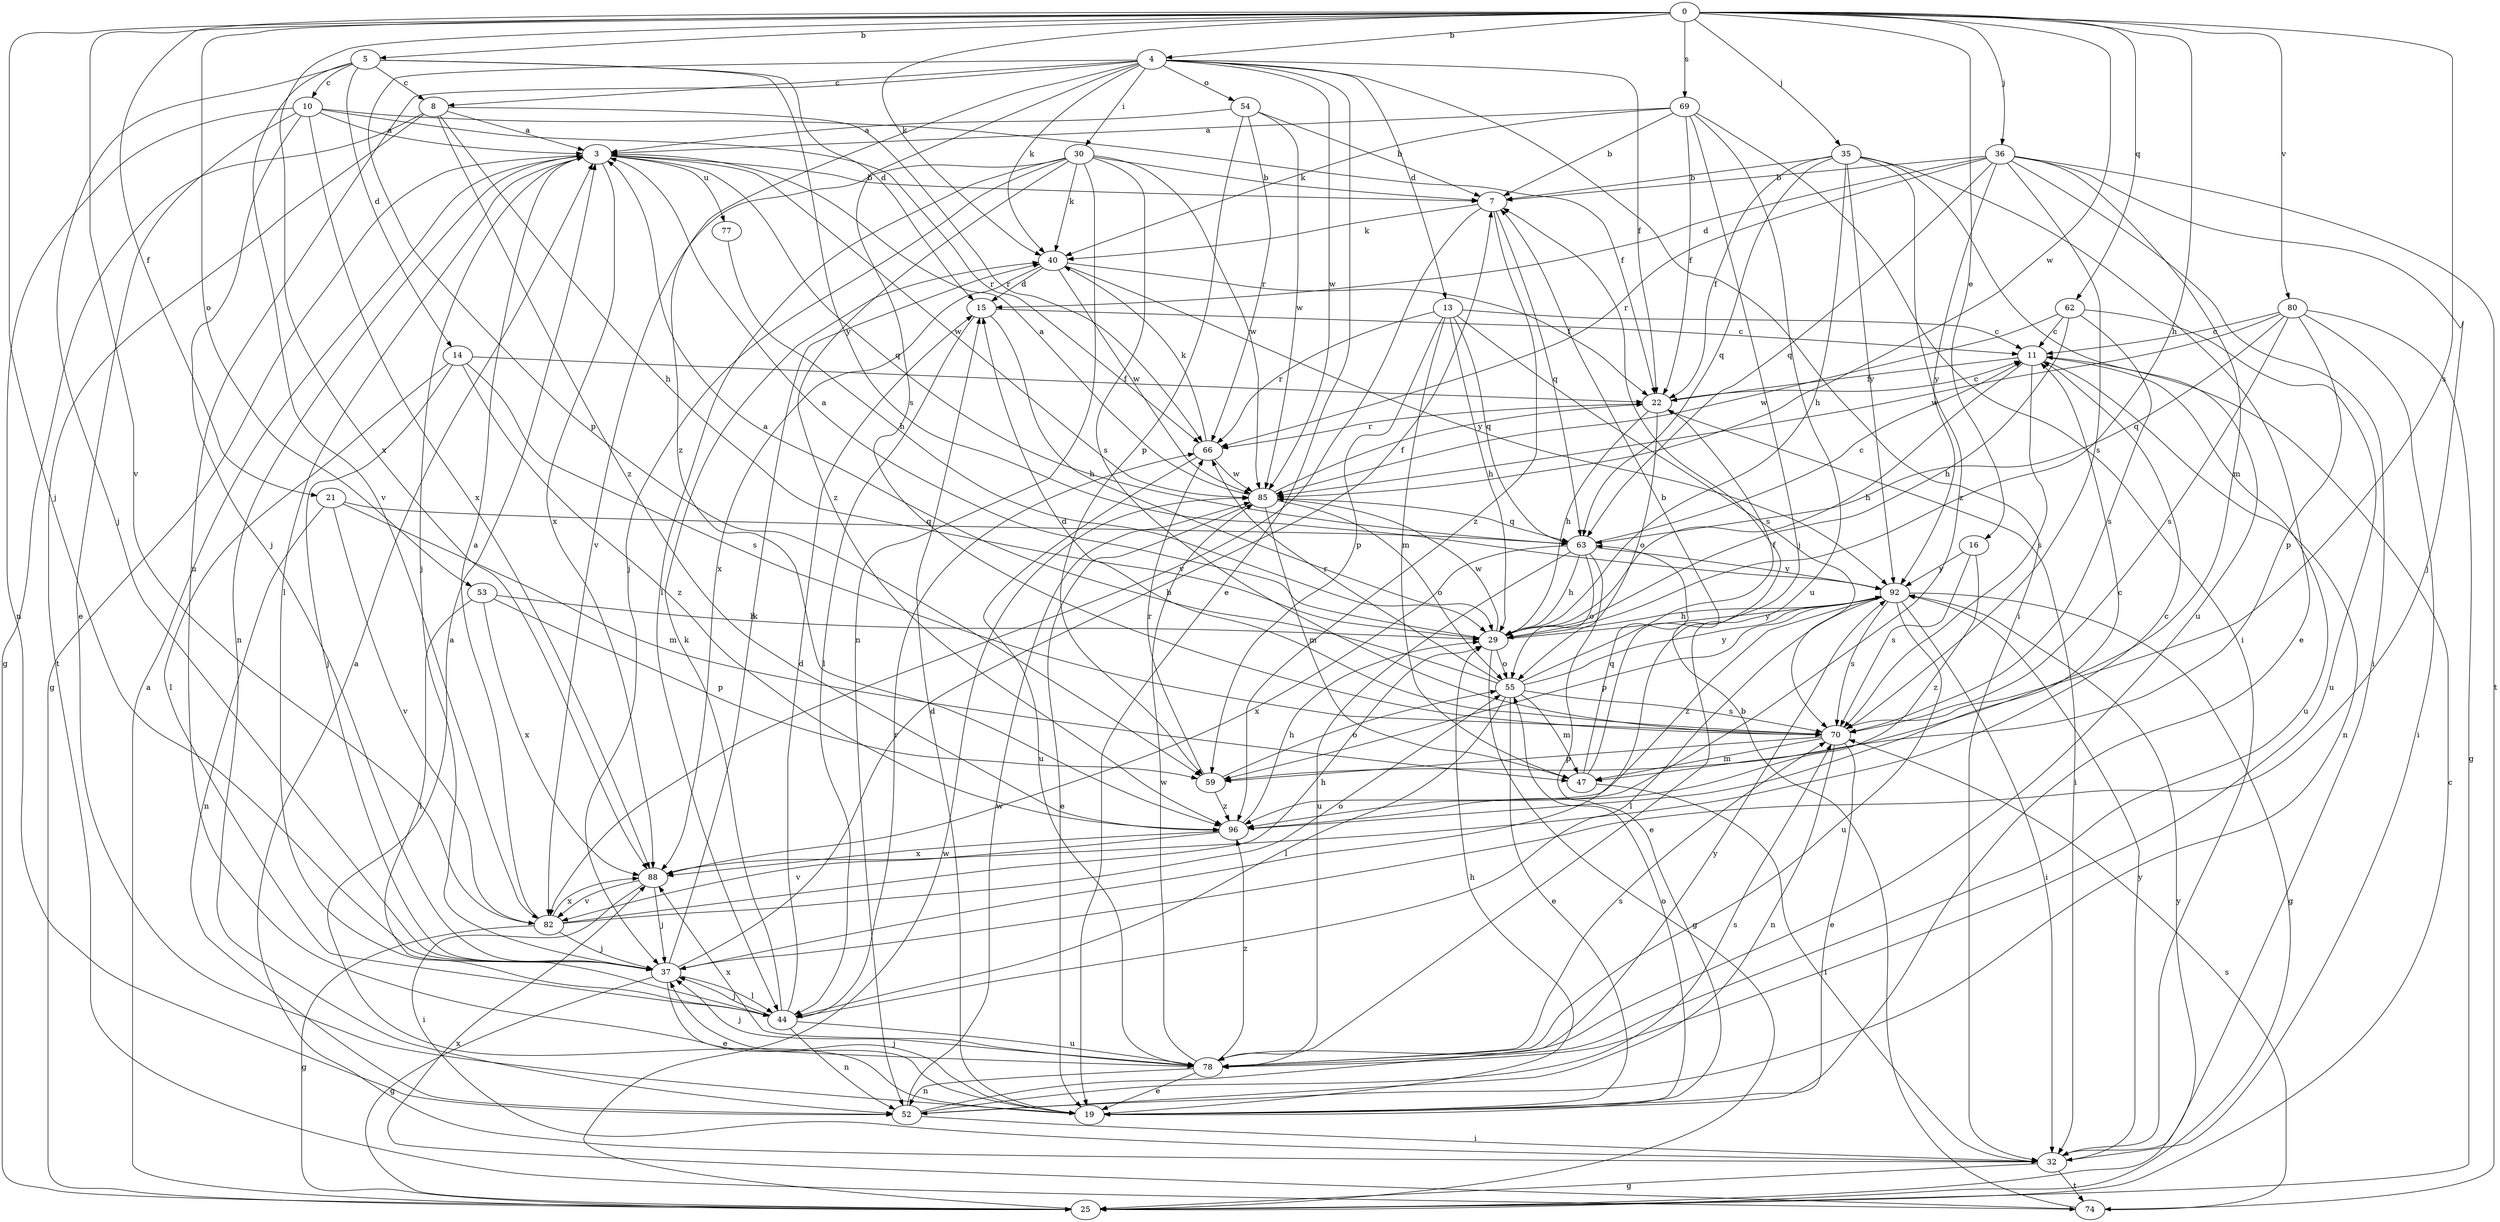 strict digraph  {
0;
3;
4;
5;
7;
8;
10;
11;
13;
14;
15;
16;
19;
21;
22;
25;
29;
30;
32;
35;
36;
37;
40;
44;
47;
52;
53;
54;
55;
59;
62;
63;
66;
69;
70;
74;
77;
78;
80;
82;
85;
88;
92;
96;
0 -> 4  [label=b];
0 -> 5  [label=b];
0 -> 16  [label=e];
0 -> 21  [label=f];
0 -> 29  [label=h];
0 -> 35  [label=j];
0 -> 36  [label=j];
0 -> 37  [label=j];
0 -> 40  [label=k];
0 -> 53  [label=o];
0 -> 62  [label=q];
0 -> 69  [label=s];
0 -> 70  [label=s];
0 -> 80  [label=v];
0 -> 82  [label=v];
0 -> 85  [label=w];
0 -> 88  [label=x];
3 -> 7  [label=b];
3 -> 25  [label=g];
3 -> 37  [label=j];
3 -> 44  [label=l];
3 -> 52  [label=n];
3 -> 63  [label=q];
3 -> 77  [label=u];
3 -> 85  [label=w];
3 -> 88  [label=x];
4 -> 8  [label=c];
4 -> 13  [label=d];
4 -> 19  [label=e];
4 -> 22  [label=f];
4 -> 30  [label=i];
4 -> 32  [label=i];
4 -> 40  [label=k];
4 -> 54  [label=o];
4 -> 59  [label=p];
4 -> 70  [label=s];
4 -> 78  [label=u];
4 -> 85  [label=w];
4 -> 96  [label=z];
5 -> 8  [label=c];
5 -> 10  [label=c];
5 -> 14  [label=d];
5 -> 15  [label=d];
5 -> 37  [label=j];
5 -> 82  [label=v];
5 -> 92  [label=y];
7 -> 40  [label=k];
7 -> 63  [label=q];
7 -> 82  [label=v];
7 -> 96  [label=z];
8 -> 3  [label=a];
8 -> 25  [label=g];
8 -> 29  [label=h];
8 -> 66  [label=r];
8 -> 74  [label=t];
8 -> 96  [label=z];
10 -> 3  [label=a];
10 -> 19  [label=e];
10 -> 22  [label=f];
10 -> 37  [label=j];
10 -> 52  [label=n];
10 -> 66  [label=r];
10 -> 88  [label=x];
11 -> 22  [label=f];
11 -> 29  [label=h];
11 -> 52  [label=n];
11 -> 70  [label=s];
11 -> 78  [label=u];
13 -> 11  [label=c];
13 -> 29  [label=h];
13 -> 47  [label=m];
13 -> 59  [label=p];
13 -> 63  [label=q];
13 -> 66  [label=r];
13 -> 70  [label=s];
14 -> 22  [label=f];
14 -> 37  [label=j];
14 -> 44  [label=l];
14 -> 70  [label=s];
14 -> 96  [label=z];
15 -> 11  [label=c];
15 -> 29  [label=h];
15 -> 44  [label=l];
16 -> 70  [label=s];
16 -> 92  [label=y];
16 -> 96  [label=z];
19 -> 3  [label=a];
19 -> 15  [label=d];
19 -> 29  [label=h];
19 -> 37  [label=j];
19 -> 55  [label=o];
21 -> 47  [label=m];
21 -> 52  [label=n];
21 -> 63  [label=q];
21 -> 82  [label=v];
22 -> 11  [label=c];
22 -> 29  [label=h];
22 -> 32  [label=i];
22 -> 55  [label=o];
22 -> 66  [label=r];
25 -> 3  [label=a];
25 -> 11  [label=c];
25 -> 85  [label=w];
25 -> 92  [label=y];
29 -> 3  [label=a];
29 -> 25  [label=g];
29 -> 55  [label=o];
29 -> 85  [label=w];
29 -> 92  [label=y];
30 -> 7  [label=b];
30 -> 37  [label=j];
30 -> 40  [label=k];
30 -> 44  [label=l];
30 -> 52  [label=n];
30 -> 70  [label=s];
30 -> 82  [label=v];
30 -> 85  [label=w];
30 -> 96  [label=z];
32 -> 3  [label=a];
32 -> 25  [label=g];
32 -> 74  [label=t];
32 -> 92  [label=y];
35 -> 7  [label=b];
35 -> 19  [label=e];
35 -> 22  [label=f];
35 -> 29  [label=h];
35 -> 63  [label=q];
35 -> 78  [label=u];
35 -> 92  [label=y];
35 -> 96  [label=z];
36 -> 7  [label=b];
36 -> 15  [label=d];
36 -> 32  [label=i];
36 -> 37  [label=j];
36 -> 47  [label=m];
36 -> 63  [label=q];
36 -> 66  [label=r];
36 -> 70  [label=s];
36 -> 74  [label=t];
36 -> 92  [label=y];
37 -> 7  [label=b];
37 -> 19  [label=e];
37 -> 25  [label=g];
37 -> 40  [label=k];
37 -> 44  [label=l];
40 -> 15  [label=d];
40 -> 22  [label=f];
40 -> 85  [label=w];
40 -> 88  [label=x];
40 -> 92  [label=y];
44 -> 15  [label=d];
44 -> 37  [label=j];
44 -> 40  [label=k];
44 -> 52  [label=n];
44 -> 66  [label=r];
44 -> 78  [label=u];
47 -> 7  [label=b];
47 -> 32  [label=i];
47 -> 63  [label=q];
52 -> 32  [label=i];
52 -> 70  [label=s];
52 -> 85  [label=w];
52 -> 92  [label=y];
53 -> 29  [label=h];
53 -> 44  [label=l];
53 -> 59  [label=p];
53 -> 88  [label=x];
54 -> 3  [label=a];
54 -> 7  [label=b];
54 -> 59  [label=p];
54 -> 66  [label=r];
54 -> 85  [label=w];
55 -> 3  [label=a];
55 -> 19  [label=e];
55 -> 22  [label=f];
55 -> 44  [label=l];
55 -> 47  [label=m];
55 -> 66  [label=r];
55 -> 70  [label=s];
55 -> 92  [label=y];
59 -> 55  [label=o];
59 -> 66  [label=r];
59 -> 96  [label=z];
62 -> 11  [label=c];
62 -> 29  [label=h];
62 -> 70  [label=s];
62 -> 78  [label=u];
62 -> 85  [label=w];
63 -> 11  [label=c];
63 -> 19  [label=e];
63 -> 29  [label=h];
63 -> 55  [label=o];
63 -> 78  [label=u];
63 -> 88  [label=x];
63 -> 92  [label=y];
66 -> 40  [label=k];
66 -> 78  [label=u];
66 -> 85  [label=w];
69 -> 3  [label=a];
69 -> 7  [label=b];
69 -> 22  [label=f];
69 -> 32  [label=i];
69 -> 37  [label=j];
69 -> 40  [label=k];
69 -> 78  [label=u];
70 -> 15  [label=d];
70 -> 19  [label=e];
70 -> 47  [label=m];
70 -> 52  [label=n];
70 -> 59  [label=p];
74 -> 7  [label=b];
74 -> 70  [label=s];
74 -> 88  [label=x];
77 -> 29  [label=h];
78 -> 19  [label=e];
78 -> 37  [label=j];
78 -> 52  [label=n];
78 -> 70  [label=s];
78 -> 85  [label=w];
78 -> 88  [label=x];
78 -> 96  [label=z];
80 -> 11  [label=c];
80 -> 25  [label=g];
80 -> 32  [label=i];
80 -> 59  [label=p];
80 -> 63  [label=q];
80 -> 70  [label=s];
80 -> 85  [label=w];
82 -> 3  [label=a];
82 -> 25  [label=g];
82 -> 29  [label=h];
82 -> 37  [label=j];
82 -> 55  [label=o];
82 -> 88  [label=x];
85 -> 3  [label=a];
85 -> 19  [label=e];
85 -> 22  [label=f];
85 -> 47  [label=m];
85 -> 55  [label=o];
85 -> 63  [label=q];
88 -> 11  [label=c];
88 -> 32  [label=i];
88 -> 37  [label=j];
88 -> 82  [label=v];
92 -> 25  [label=g];
92 -> 29  [label=h];
92 -> 32  [label=i];
92 -> 44  [label=l];
92 -> 59  [label=p];
92 -> 70  [label=s];
92 -> 78  [label=u];
92 -> 96  [label=z];
96 -> 11  [label=c];
96 -> 29  [label=h];
96 -> 82  [label=v];
96 -> 88  [label=x];
}
